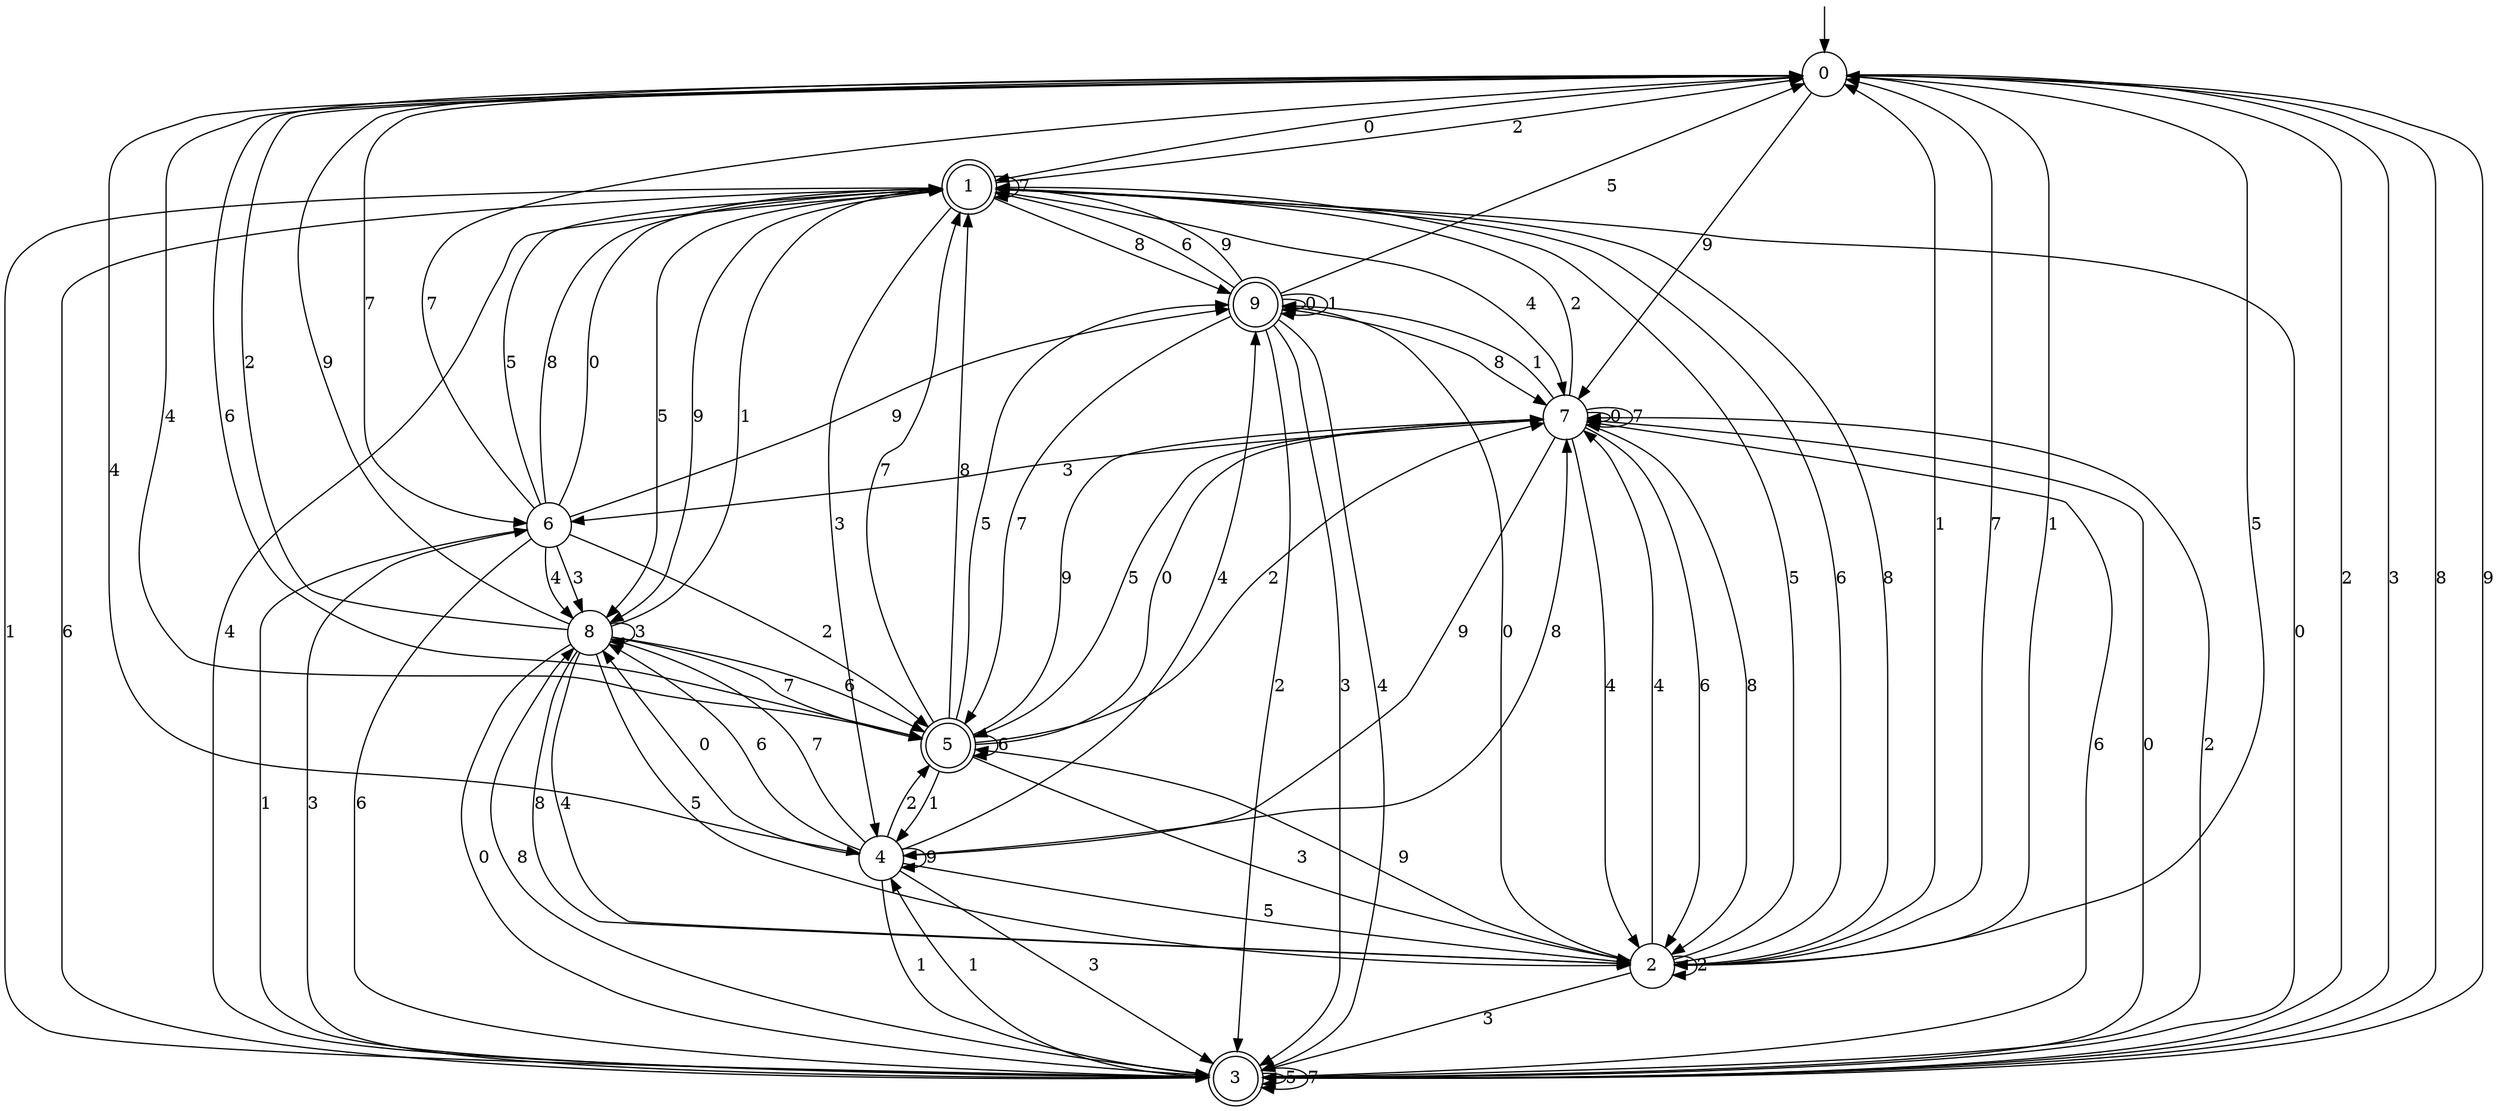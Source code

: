 digraph g {

	s0 [shape="circle" label="0"];
	s1 [shape="doublecircle" label="1"];
	s2 [shape="circle" label="2"];
	s3 [shape="doublecircle" label="3"];
	s4 [shape="circle" label="4"];
	s5 [shape="doublecircle" label="5"];
	s6 [shape="circle" label="6"];
	s7 [shape="circle" label="7"];
	s8 [shape="circle" label="8"];
	s9 [shape="doublecircle" label="9"];
	s0 -> s1 [label="0"];
	s0 -> s2 [label="1"];
	s0 -> s3 [label="2"];
	s0 -> s3 [label="3"];
	s0 -> s4 [label="4"];
	s0 -> s2 [label="5"];
	s0 -> s5 [label="6"];
	s0 -> s6 [label="7"];
	s0 -> s3 [label="8"];
	s0 -> s7 [label="9"];
	s1 -> s3 [label="0"];
	s1 -> s3 [label="1"];
	s1 -> s0 [label="2"];
	s1 -> s4 [label="3"];
	s1 -> s7 [label="4"];
	s1 -> s8 [label="5"];
	s1 -> s3 [label="6"];
	s1 -> s1 [label="7"];
	s1 -> s9 [label="8"];
	s1 -> s8 [label="9"];
	s2 -> s9 [label="0"];
	s2 -> s0 [label="1"];
	s2 -> s2 [label="2"];
	s2 -> s3 [label="3"];
	s2 -> s7 [label="4"];
	s2 -> s1 [label="5"];
	s2 -> s1 [label="6"];
	s2 -> s0 [label="7"];
	s2 -> s1 [label="8"];
	s2 -> s5 [label="9"];
	s3 -> s7 [label="0"];
	s3 -> s4 [label="1"];
	s3 -> s7 [label="2"];
	s3 -> s6 [label="3"];
	s3 -> s1 [label="4"];
	s3 -> s3 [label="5"];
	s3 -> s7 [label="6"];
	s3 -> s3 [label="7"];
	s3 -> s8 [label="8"];
	s3 -> s0 [label="9"];
	s4 -> s8 [label="0"];
	s4 -> s3 [label="1"];
	s4 -> s5 [label="2"];
	s4 -> s3 [label="3"];
	s4 -> s9 [label="4"];
	s4 -> s2 [label="5"];
	s4 -> s8 [label="6"];
	s4 -> s8 [label="7"];
	s4 -> s7 [label="8"];
	s4 -> s4 [label="9"];
	s5 -> s7 [label="0"];
	s5 -> s4 [label="1"];
	s5 -> s7 [label="2"];
	s5 -> s2 [label="3"];
	s5 -> s0 [label="4"];
	s5 -> s9 [label="5"];
	s5 -> s5 [label="6"];
	s5 -> s1 [label="7"];
	s5 -> s1 [label="8"];
	s5 -> s7 [label="9"];
	s6 -> s1 [label="0"];
	s6 -> s3 [label="1"];
	s6 -> s5 [label="2"];
	s6 -> s8 [label="3"];
	s6 -> s8 [label="4"];
	s6 -> s1 [label="5"];
	s6 -> s3 [label="6"];
	s6 -> s0 [label="7"];
	s6 -> s1 [label="8"];
	s6 -> s9 [label="9"];
	s7 -> s7 [label="0"];
	s7 -> s9 [label="1"];
	s7 -> s1 [label="2"];
	s7 -> s6 [label="3"];
	s7 -> s2 [label="4"];
	s7 -> s5 [label="5"];
	s7 -> s2 [label="6"];
	s7 -> s7 [label="7"];
	s7 -> s2 [label="8"];
	s7 -> s4 [label="9"];
	s8 -> s3 [label="0"];
	s8 -> s1 [label="1"];
	s8 -> s0 [label="2"];
	s8 -> s8 [label="3"];
	s8 -> s2 [label="4"];
	s8 -> s2 [label="5"];
	s8 -> s5 [label="6"];
	s8 -> s5 [label="7"];
	s8 -> s2 [label="8"];
	s8 -> s0 [label="9"];
	s9 -> s9 [label="0"];
	s9 -> s9 [label="1"];
	s9 -> s3 [label="2"];
	s9 -> s3 [label="3"];
	s9 -> s3 [label="4"];
	s9 -> s0 [label="5"];
	s9 -> s1 [label="6"];
	s9 -> s5 [label="7"];
	s9 -> s7 [label="8"];
	s9 -> s1 [label="9"];

__start0 [label="" shape="none" width="0" height="0"];
__start0 -> s0;

}
